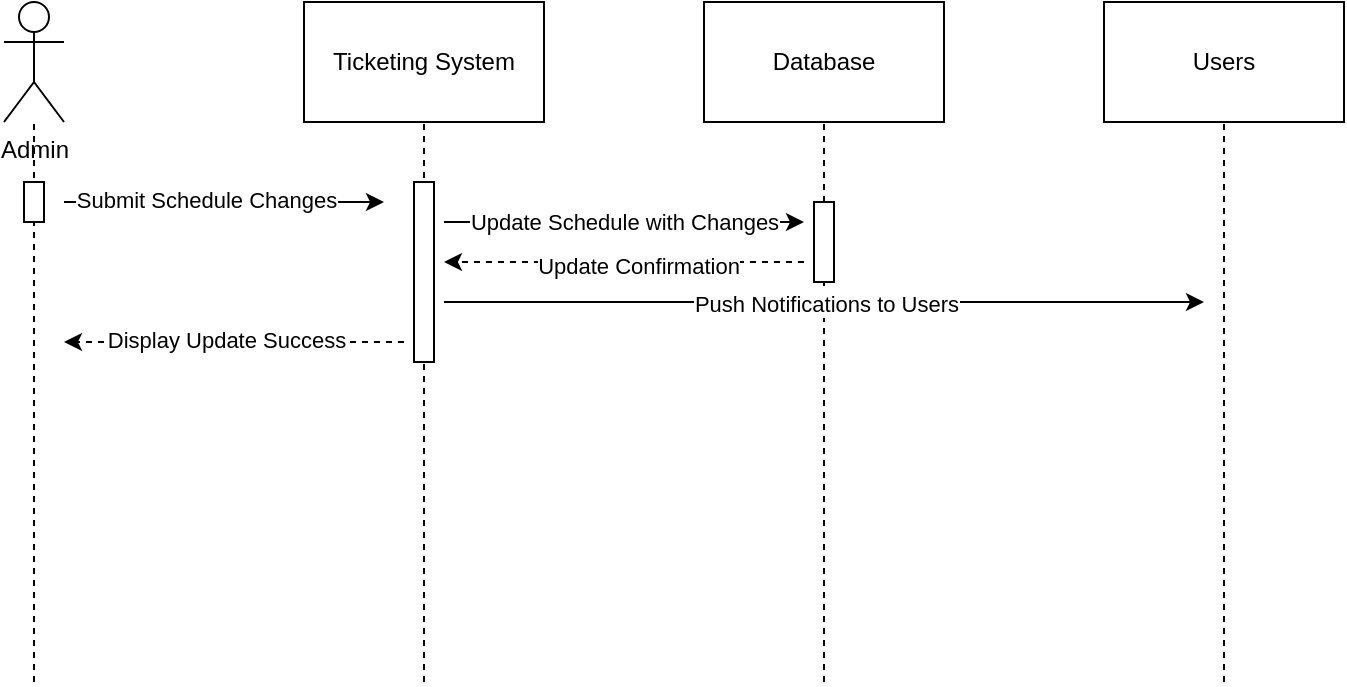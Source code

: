<mxfile version="26.2.14">
  <diagram name="Page-1" id="t9VEh5GmB0V_Cx3w2sis">
    <mxGraphModel dx="689" dy="386" grid="1" gridSize="10" guides="1" tooltips="1" connect="1" arrows="1" fold="1" page="1" pageScale="1" pageWidth="827" pageHeight="1169" math="0" shadow="0">
      <root>
        <mxCell id="0" />
        <mxCell id="1" parent="0" />
        <mxCell id="i3GjI4qBC5a1r09yDgPG-1" value="Admin" style="shape=umlActor;verticalLabelPosition=bottom;verticalAlign=top;html=1;outlineConnect=0;" parent="1" vertex="1">
          <mxGeometry x="50" y="100" width="30" height="60" as="geometry" />
        </mxCell>
        <mxCell id="i3GjI4qBC5a1r09yDgPG-2" value="Ticketing System" style="rounded=0;whiteSpace=wrap;html=1;" parent="1" vertex="1">
          <mxGeometry x="200" y="100" width="120" height="60" as="geometry" />
        </mxCell>
        <mxCell id="i3GjI4qBC5a1r09yDgPG-3" value="Database" style="rounded=0;whiteSpace=wrap;html=1;" parent="1" vertex="1">
          <mxGeometry x="400" y="100" width="120" height="60" as="geometry" />
        </mxCell>
        <mxCell id="i3GjI4qBC5a1r09yDgPG-4" value="Users" style="rounded=0;whiteSpace=wrap;html=1;" parent="1" vertex="1">
          <mxGeometry x="600" y="100" width="120" height="60" as="geometry" />
        </mxCell>
        <mxCell id="i3GjI4qBC5a1r09yDgPG-5" value="" style="endArrow=none;dashed=1;html=1;rounded=0;" parent="1" target="i3GjI4qBC5a1r09yDgPG-4" edge="1">
          <mxGeometry width="50" height="50" relative="1" as="geometry">
            <mxPoint x="660" y="440" as="sourcePoint" />
            <mxPoint x="450" y="230" as="targetPoint" />
          </mxGeometry>
        </mxCell>
        <mxCell id="i3GjI4qBC5a1r09yDgPG-6" value="" style="endArrow=none;dashed=1;html=1;rounded=0;" parent="1" target="i3GjI4qBC5a1r09yDgPG-3" edge="1">
          <mxGeometry width="50" height="50" relative="1" as="geometry">
            <mxPoint x="460" y="440" as="sourcePoint" />
            <mxPoint x="450" y="230" as="targetPoint" />
          </mxGeometry>
        </mxCell>
        <mxCell id="i3GjI4qBC5a1r09yDgPG-7" value="" style="endArrow=none;dashed=1;html=1;rounded=0;" parent="1" target="i3GjI4qBC5a1r09yDgPG-2" edge="1">
          <mxGeometry width="50" height="50" relative="1" as="geometry">
            <mxPoint x="260" y="440" as="sourcePoint" />
            <mxPoint x="450" y="230" as="targetPoint" />
          </mxGeometry>
        </mxCell>
        <mxCell id="i3GjI4qBC5a1r09yDgPG-8" value="" style="endArrow=none;dashed=1;html=1;rounded=0;" parent="1" target="i3GjI4qBC5a1r09yDgPG-1" edge="1">
          <mxGeometry width="50" height="50" relative="1" as="geometry">
            <mxPoint x="65" y="440" as="sourcePoint" />
            <mxPoint x="450" y="230" as="targetPoint" />
          </mxGeometry>
        </mxCell>
        <mxCell id="i3GjI4qBC5a1r09yDgPG-9" value="" style="endArrow=classic;html=1;rounded=0;" parent="1" edge="1">
          <mxGeometry width="50" height="50" relative="1" as="geometry">
            <mxPoint x="80" y="200" as="sourcePoint" />
            <mxPoint x="240" y="200" as="targetPoint" />
          </mxGeometry>
        </mxCell>
        <mxCell id="i3GjI4qBC5a1r09yDgPG-10" value="Submit Schedule Changes" style="edgeLabel;html=1;align=center;verticalAlign=middle;resizable=0;points=[];" parent="i3GjI4qBC5a1r09yDgPG-9" vertex="1" connectable="0">
          <mxGeometry x="0.007" y="1" relative="1" as="geometry">
            <mxPoint x="-10" as="offset" />
          </mxGeometry>
        </mxCell>
        <mxCell id="i3GjI4qBC5a1r09yDgPG-11" value="" style="endArrow=classic;html=1;rounded=0;" parent="1" edge="1">
          <mxGeometry width="50" height="50" relative="1" as="geometry">
            <mxPoint x="270" y="210" as="sourcePoint" />
            <mxPoint x="450" y="210" as="targetPoint" />
          </mxGeometry>
        </mxCell>
        <mxCell id="i3GjI4qBC5a1r09yDgPG-12" value="Update Schedule with Changes" style="edgeLabel;html=1;align=center;verticalAlign=middle;resizable=0;points=[];" parent="i3GjI4qBC5a1r09yDgPG-11" vertex="1" connectable="0">
          <mxGeometry relative="1" as="geometry">
            <mxPoint as="offset" />
          </mxGeometry>
        </mxCell>
        <mxCell id="i3GjI4qBC5a1r09yDgPG-13" value="" style="endArrow=classic;html=1;rounded=0;dashed=1;" parent="1" edge="1">
          <mxGeometry width="50" height="50" relative="1" as="geometry">
            <mxPoint x="450" y="230" as="sourcePoint" />
            <mxPoint x="270" y="230" as="targetPoint" />
          </mxGeometry>
        </mxCell>
        <mxCell id="i3GjI4qBC5a1r09yDgPG-14" value="Update Confirmation" style="edgeLabel;html=1;align=center;verticalAlign=middle;resizable=0;points=[];" parent="i3GjI4qBC5a1r09yDgPG-13" vertex="1" connectable="0">
          <mxGeometry x="-0.078" y="2" relative="1" as="geometry">
            <mxPoint as="offset" />
          </mxGeometry>
        </mxCell>
        <mxCell id="i3GjI4qBC5a1r09yDgPG-16" value="" style="endArrow=classic;html=1;rounded=0;" parent="1" edge="1">
          <mxGeometry width="50" height="50" relative="1" as="geometry">
            <mxPoint x="270" y="250" as="sourcePoint" />
            <mxPoint x="650" y="250" as="targetPoint" />
          </mxGeometry>
        </mxCell>
        <mxCell id="i3GjI4qBC5a1r09yDgPG-17" value="Push Notifications to Users" style="edgeLabel;html=1;align=center;verticalAlign=middle;resizable=0;points=[];" parent="i3GjI4qBC5a1r09yDgPG-16" vertex="1" connectable="0">
          <mxGeometry x="0.006" y="-1" relative="1" as="geometry">
            <mxPoint as="offset" />
          </mxGeometry>
        </mxCell>
        <mxCell id="i3GjI4qBC5a1r09yDgPG-18" value="" style="endArrow=classic;html=1;rounded=0;dashed=1;" parent="1" edge="1">
          <mxGeometry width="50" height="50" relative="1" as="geometry">
            <mxPoint x="250" y="270" as="sourcePoint" />
            <mxPoint x="80" y="270" as="targetPoint" />
          </mxGeometry>
        </mxCell>
        <mxCell id="i3GjI4qBC5a1r09yDgPG-19" value="Display Update Success" style="edgeLabel;html=1;align=center;verticalAlign=middle;resizable=0;points=[];" parent="i3GjI4qBC5a1r09yDgPG-18" vertex="1" connectable="0">
          <mxGeometry x="0.054" y="-1" relative="1" as="geometry">
            <mxPoint as="offset" />
          </mxGeometry>
        </mxCell>
        <mxCell id="i3GjI4qBC5a1r09yDgPG-20" value="" style="rounded=0;whiteSpace=wrap;html=1;" parent="1" vertex="1">
          <mxGeometry x="255" y="190" width="10" height="90" as="geometry" />
        </mxCell>
        <mxCell id="i3GjI4qBC5a1r09yDgPG-21" value="" style="rounded=0;whiteSpace=wrap;html=1;" parent="1" vertex="1">
          <mxGeometry x="455" y="200" width="10" height="40" as="geometry" />
        </mxCell>
        <mxCell id="i3GjI4qBC5a1r09yDgPG-22" value="" style="rounded=0;whiteSpace=wrap;html=1;" parent="1" vertex="1">
          <mxGeometry x="60" y="190" width="10" height="20" as="geometry" />
        </mxCell>
      </root>
    </mxGraphModel>
  </diagram>
</mxfile>
